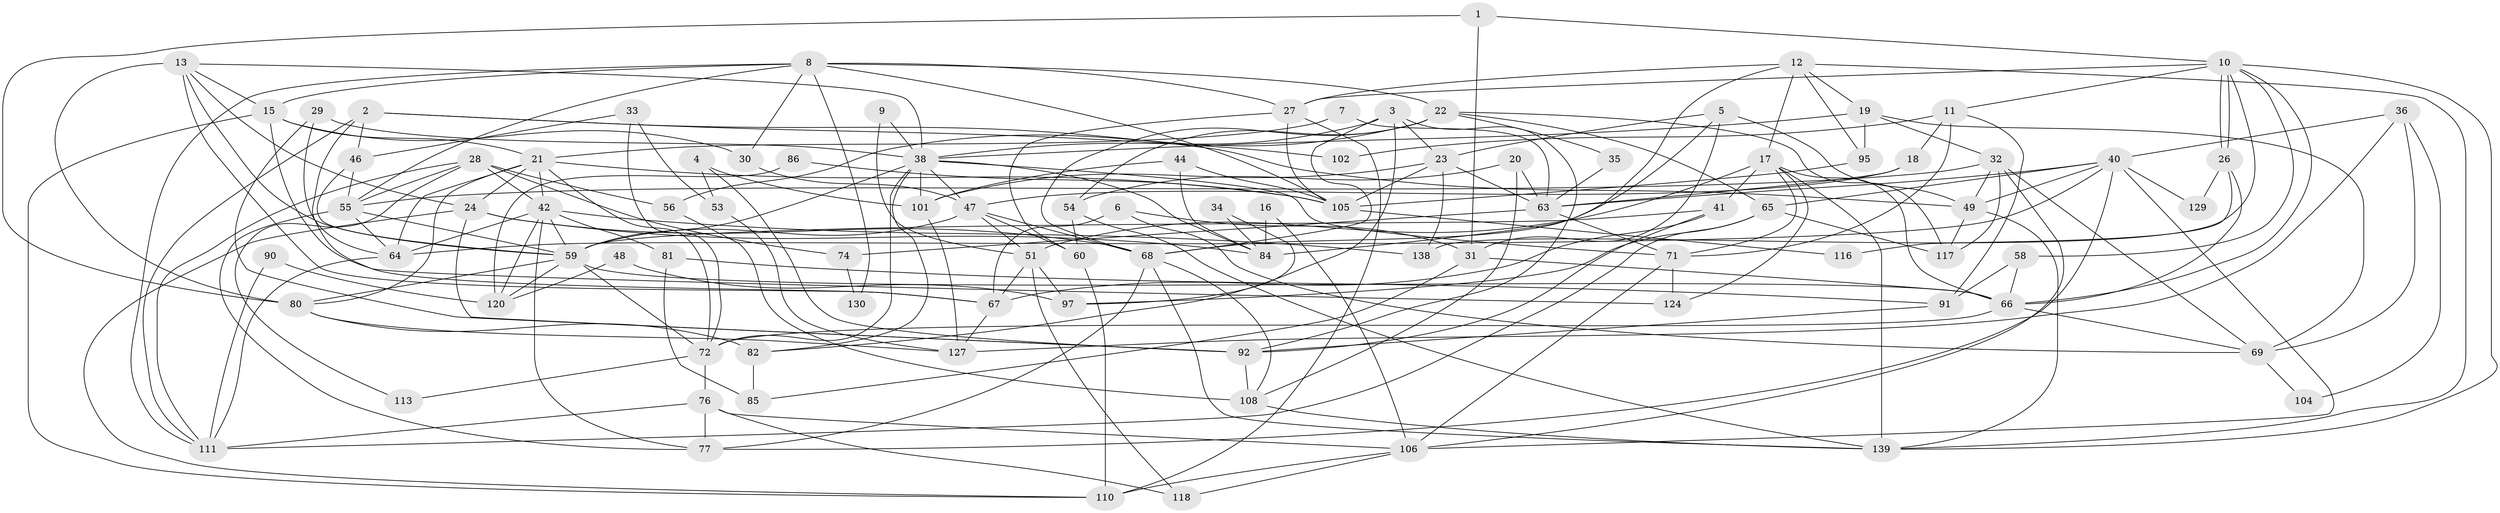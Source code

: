 // original degree distribution, {3: 0.2805755395683453, 4: 0.20863309352517986, 5: 0.2014388489208633, 2: 0.1510791366906475, 6: 0.10071942446043165, 7: 0.050359712230215826, 8: 0.007194244604316547}
// Generated by graph-tools (version 1.1) at 2025/41/03/06/25 10:41:53]
// undirected, 93 vertices, 225 edges
graph export_dot {
graph [start="1"]
  node [color=gray90,style=filled];
  1;
  2 [super="+126"];
  3;
  4 [super="+61"];
  5 [super="+115"];
  6;
  7;
  8 [super="+37"];
  9;
  10 [super="+107"];
  11;
  12 [super="+122"];
  13 [super="+14"];
  15 [super="+62"];
  16;
  17 [super="+70"];
  18;
  19 [super="+50"];
  20 [super="+83"];
  21 [super="+134"];
  22 [super="+135"];
  23 [super="+25"];
  24 [super="+43"];
  26;
  27;
  28 [super="+114"];
  29;
  30;
  31 [super="+88"];
  32 [super="+75"];
  33;
  34;
  35;
  36;
  38 [super="+39"];
  40 [super="+87"];
  41;
  42 [super="+109"];
  44 [super="+45"];
  46 [super="+52"];
  47 [super="+78"];
  48;
  49;
  51 [super="+125"];
  53;
  54 [super="+57"];
  55 [super="+96"];
  56;
  58;
  59 [super="+79"];
  60;
  63 [super="+98"];
  64 [super="+133"];
  65;
  66 [super="+99"];
  67 [super="+103"];
  68 [super="+131"];
  69 [super="+100"];
  71;
  72 [super="+73"];
  74;
  76;
  77;
  80 [super="+89"];
  81;
  82;
  84 [super="+121"];
  85;
  86;
  90;
  91 [super="+94"];
  92 [super="+93"];
  95;
  97;
  101 [super="+136"];
  102;
  104;
  105 [super="+137"];
  106 [super="+123"];
  108 [super="+132"];
  110 [super="+112"];
  111 [super="+119"];
  113;
  116;
  117;
  118;
  120;
  124;
  127 [super="+128"];
  129;
  130;
  138;
  139;
  1 -- 10;
  1 -- 80;
  1 -- 31;
  2 -- 49;
  2 -- 46;
  2 -- 67;
  2 -- 102;
  2 -- 111;
  3 -- 23;
  3 -- 38;
  3 -- 68;
  3 -- 82;
  3 -- 92;
  4 -- 92;
  4 -- 101 [weight=2];
  4 -- 53;
  5 -- 49;
  5 -- 31;
  5 -- 23;
  5 -- 68;
  6 -- 31;
  6 -- 67;
  6 -- 69;
  7 -- 21;
  7 -- 63;
  8 -- 27;
  8 -- 15;
  8 -- 22;
  8 -- 105;
  8 -- 130;
  8 -- 30;
  8 -- 111;
  8 -- 55;
  9 -- 51;
  9 -- 38;
  10 -- 27;
  10 -- 26;
  10 -- 26;
  10 -- 58;
  10 -- 138;
  10 -- 11;
  10 -- 139;
  10 -- 66;
  11 -- 18;
  11 -- 71;
  11 -- 102;
  11 -- 91;
  12 -- 27;
  12 -- 139;
  12 -- 17;
  12 -- 19;
  12 -- 84;
  12 -- 95;
  13 -- 59;
  13 -- 67;
  13 -- 38;
  13 -- 15;
  13 -- 80;
  13 -- 24;
  15 -- 21;
  15 -- 124;
  15 -- 30;
  15 -- 110;
  16 -- 84;
  16 -- 106;
  17 -- 71;
  17 -- 41;
  17 -- 66;
  17 -- 51 [weight=2];
  17 -- 139;
  17 -- 124;
  18 -- 47;
  18 -- 63;
  19 -- 38;
  19 -- 32;
  19 -- 69;
  19 -- 95;
  20 -- 54;
  20 -- 108;
  20 -- 63;
  21 -- 64;
  21 -- 72;
  21 -- 42;
  21 -- 80;
  21 -- 24;
  21 -- 105;
  22 -- 56;
  22 -- 54;
  22 -- 65;
  22 -- 35;
  22 -- 117;
  22 -- 68;
  23 -- 138;
  23 -- 101 [weight=2];
  23 -- 63;
  23 -- 105;
  24 -- 68;
  24 -- 92;
  24 -- 84;
  24 -- 110;
  26 -- 66;
  26 -- 116;
  26 -- 129;
  27 -- 105;
  27 -- 60;
  27 -- 110;
  28 -- 113;
  28 -- 74;
  28 -- 56;
  28 -- 42;
  28 -- 55;
  28 -- 111;
  29 -- 92;
  29 -- 64;
  29 -- 38;
  30 -- 47;
  31 -- 66;
  31 -- 85;
  32 -- 49;
  32 -- 117;
  32 -- 106;
  32 -- 55;
  32 -- 69;
  33 -- 46;
  33 -- 53;
  33 -- 72;
  34 -- 97;
  34 -- 84;
  35 -- 63;
  36 -- 104;
  36 -- 127;
  36 -- 40;
  36 -- 69;
  38 -- 59;
  38 -- 71;
  38 -- 82;
  38 -- 84 [weight=2];
  38 -- 101;
  38 -- 47;
  38 -- 72;
  40 -- 106;
  40 -- 65;
  40 -- 77;
  40 -- 64;
  40 -- 49;
  40 -- 129;
  40 -- 63;
  41 -- 59;
  41 -- 67;
  41 -- 92;
  42 -- 64 [weight=2];
  42 -- 81;
  42 -- 138;
  42 -- 120;
  42 -- 77;
  42 -- 59;
  44 -- 101;
  44 -- 84;
  44 -- 105;
  46 -- 59;
  46 -- 55;
  47 -- 68;
  47 -- 60;
  47 -- 51;
  47 -- 59;
  48 -- 97;
  48 -- 120;
  49 -- 117;
  49 -- 139;
  51 -- 97;
  51 -- 118;
  51 -- 67;
  53 -- 127;
  54 -- 139;
  54 -- 60;
  55 -- 64;
  55 -- 59;
  55 -- 77;
  56 -- 108;
  58 -- 66;
  58 -- 91;
  59 -- 66;
  59 -- 80;
  59 -- 72;
  59 -- 120;
  60 -- 110;
  63 -- 71;
  63 -- 74;
  64 -- 111;
  65 -- 117;
  65 -- 97;
  65 -- 111;
  66 -- 69;
  66 -- 72;
  67 -- 127;
  68 -- 77;
  68 -- 139;
  68 -- 108;
  69 -- 104;
  71 -- 106;
  71 -- 124;
  72 -- 113;
  72 -- 76;
  74 -- 130;
  76 -- 77;
  76 -- 106;
  76 -- 111;
  76 -- 118;
  80 -- 82;
  80 -- 127;
  81 -- 91;
  81 -- 85;
  82 -- 85;
  86 -- 120;
  86 -- 105;
  90 -- 120;
  90 -- 111;
  91 -- 92;
  92 -- 108 [weight=2];
  95 -- 105;
  101 -- 127;
  105 -- 116;
  106 -- 110;
  106 -- 118;
  108 -- 139;
}
